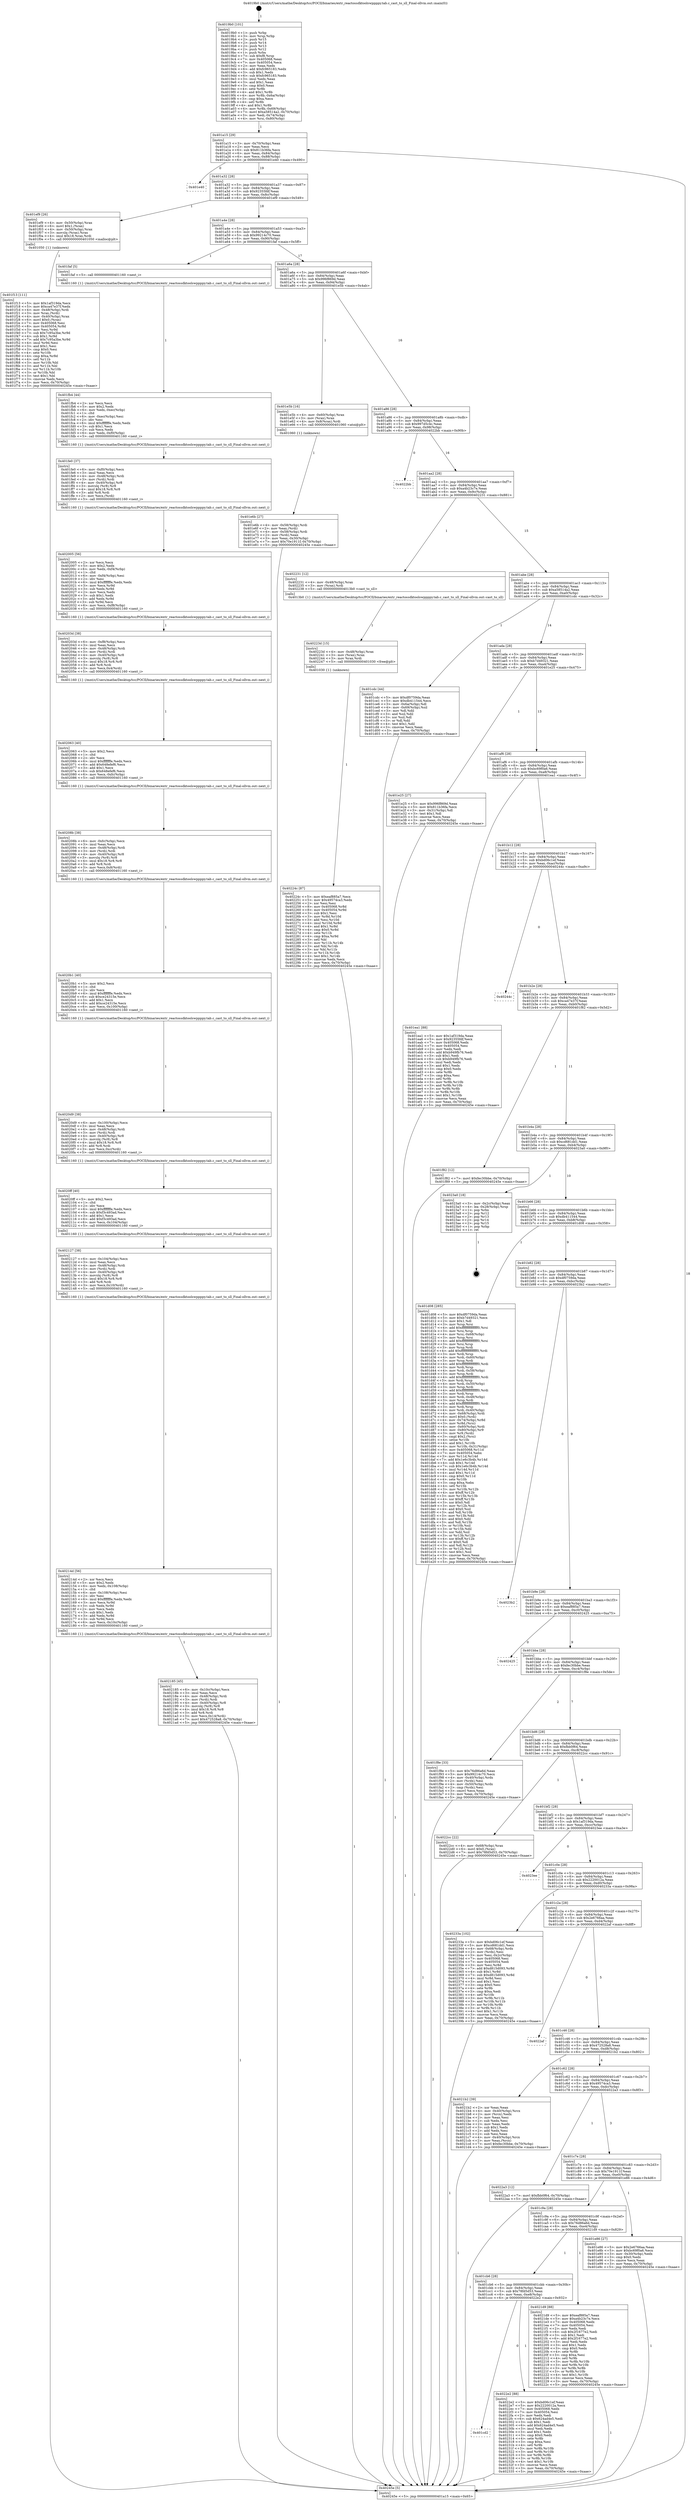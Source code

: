 digraph "0x4019b0" {
  label = "0x4019b0 (/mnt/c/Users/mathe/Desktop/tcc/POCII/binaries/extr_reactossdktoolswppppy.tab.c_cast_to_sll_Final-ollvm.out::main(0))"
  labelloc = "t"
  node[shape=record]

  Entry [label="",width=0.3,height=0.3,shape=circle,fillcolor=black,style=filled]
  "0x401a15" [label="{
     0x401a15 [29]\l
     | [instrs]\l
     &nbsp;&nbsp;0x401a15 \<+3\>: mov -0x70(%rbp),%eax\l
     &nbsp;&nbsp;0x401a18 \<+2\>: mov %eax,%ecx\l
     &nbsp;&nbsp;0x401a1a \<+6\>: sub $0x811b36fa,%ecx\l
     &nbsp;&nbsp;0x401a20 \<+6\>: mov %eax,-0x84(%rbp)\l
     &nbsp;&nbsp;0x401a26 \<+6\>: mov %ecx,-0x88(%rbp)\l
     &nbsp;&nbsp;0x401a2c \<+6\>: je 0000000000401e40 \<main+0x490\>\l
  }"]
  "0x401e40" [label="{
     0x401e40\l
  }", style=dashed]
  "0x401a32" [label="{
     0x401a32 [28]\l
     | [instrs]\l
     &nbsp;&nbsp;0x401a32 \<+5\>: jmp 0000000000401a37 \<main+0x87\>\l
     &nbsp;&nbsp;0x401a37 \<+6\>: mov -0x84(%rbp),%eax\l
     &nbsp;&nbsp;0x401a3d \<+5\>: sub $0x92355fdf,%eax\l
     &nbsp;&nbsp;0x401a42 \<+6\>: mov %eax,-0x8c(%rbp)\l
     &nbsp;&nbsp;0x401a48 \<+6\>: je 0000000000401ef9 \<main+0x549\>\l
  }"]
  Exit [label="",width=0.3,height=0.3,shape=circle,fillcolor=black,style=filled,peripheries=2]
  "0x401ef9" [label="{
     0x401ef9 [26]\l
     | [instrs]\l
     &nbsp;&nbsp;0x401ef9 \<+4\>: mov -0x50(%rbp),%rax\l
     &nbsp;&nbsp;0x401efd \<+6\>: movl $0x1,(%rax)\l
     &nbsp;&nbsp;0x401f03 \<+4\>: mov -0x50(%rbp),%rax\l
     &nbsp;&nbsp;0x401f07 \<+3\>: movslq (%rax),%rax\l
     &nbsp;&nbsp;0x401f0a \<+4\>: imul $0x18,%rax,%rdi\l
     &nbsp;&nbsp;0x401f0e \<+5\>: call 0000000000401050 \<malloc@plt\>\l
     | [calls]\l
     &nbsp;&nbsp;0x401050 \{1\} (unknown)\l
  }"]
  "0x401a4e" [label="{
     0x401a4e [28]\l
     | [instrs]\l
     &nbsp;&nbsp;0x401a4e \<+5\>: jmp 0000000000401a53 \<main+0xa3\>\l
     &nbsp;&nbsp;0x401a53 \<+6\>: mov -0x84(%rbp),%eax\l
     &nbsp;&nbsp;0x401a59 \<+5\>: sub $0x99214c70,%eax\l
     &nbsp;&nbsp;0x401a5e \<+6\>: mov %eax,-0x90(%rbp)\l
     &nbsp;&nbsp;0x401a64 \<+6\>: je 0000000000401faf \<main+0x5ff\>\l
  }"]
  "0x401cd2" [label="{
     0x401cd2\l
  }", style=dashed]
  "0x401faf" [label="{
     0x401faf [5]\l
     | [instrs]\l
     &nbsp;&nbsp;0x401faf \<+5\>: call 0000000000401160 \<next_i\>\l
     | [calls]\l
     &nbsp;&nbsp;0x401160 \{1\} (/mnt/c/Users/mathe/Desktop/tcc/POCII/binaries/extr_reactossdktoolswppppy.tab.c_cast_to_sll_Final-ollvm.out::next_i)\l
  }"]
  "0x401a6a" [label="{
     0x401a6a [28]\l
     | [instrs]\l
     &nbsp;&nbsp;0x401a6a \<+5\>: jmp 0000000000401a6f \<main+0xbf\>\l
     &nbsp;&nbsp;0x401a6f \<+6\>: mov -0x84(%rbp),%eax\l
     &nbsp;&nbsp;0x401a75 \<+5\>: sub $0x996f869d,%eax\l
     &nbsp;&nbsp;0x401a7a \<+6\>: mov %eax,-0x94(%rbp)\l
     &nbsp;&nbsp;0x401a80 \<+6\>: je 0000000000401e5b \<main+0x4ab\>\l
  }"]
  "0x4022e2" [label="{
     0x4022e2 [88]\l
     | [instrs]\l
     &nbsp;&nbsp;0x4022e2 \<+5\>: mov $0xbd06c1ef,%eax\l
     &nbsp;&nbsp;0x4022e7 \<+5\>: mov $0x2220012a,%ecx\l
     &nbsp;&nbsp;0x4022ec \<+7\>: mov 0x405068,%edx\l
     &nbsp;&nbsp;0x4022f3 \<+7\>: mov 0x405054,%esi\l
     &nbsp;&nbsp;0x4022fa \<+2\>: mov %edx,%edi\l
     &nbsp;&nbsp;0x4022fc \<+6\>: sub $0x624ad4e5,%edi\l
     &nbsp;&nbsp;0x402302 \<+3\>: sub $0x1,%edi\l
     &nbsp;&nbsp;0x402305 \<+6\>: add $0x624ad4e5,%edi\l
     &nbsp;&nbsp;0x40230b \<+3\>: imul %edi,%edx\l
     &nbsp;&nbsp;0x40230e \<+3\>: and $0x1,%edx\l
     &nbsp;&nbsp;0x402311 \<+3\>: cmp $0x0,%edx\l
     &nbsp;&nbsp;0x402314 \<+4\>: sete %r8b\l
     &nbsp;&nbsp;0x402318 \<+3\>: cmp $0xa,%esi\l
     &nbsp;&nbsp;0x40231b \<+4\>: setl %r9b\l
     &nbsp;&nbsp;0x40231f \<+3\>: mov %r8b,%r10b\l
     &nbsp;&nbsp;0x402322 \<+3\>: and %r9b,%r10b\l
     &nbsp;&nbsp;0x402325 \<+3\>: xor %r9b,%r8b\l
     &nbsp;&nbsp;0x402328 \<+3\>: or %r8b,%r10b\l
     &nbsp;&nbsp;0x40232b \<+4\>: test $0x1,%r10b\l
     &nbsp;&nbsp;0x40232f \<+3\>: cmovne %ecx,%eax\l
     &nbsp;&nbsp;0x402332 \<+3\>: mov %eax,-0x70(%rbp)\l
     &nbsp;&nbsp;0x402335 \<+5\>: jmp 000000000040245e \<main+0xaae\>\l
  }"]
  "0x401e5b" [label="{
     0x401e5b [16]\l
     | [instrs]\l
     &nbsp;&nbsp;0x401e5b \<+4\>: mov -0x60(%rbp),%rax\l
     &nbsp;&nbsp;0x401e5f \<+3\>: mov (%rax),%rax\l
     &nbsp;&nbsp;0x401e62 \<+4\>: mov 0x8(%rax),%rdi\l
     &nbsp;&nbsp;0x401e66 \<+5\>: call 0000000000401060 \<atoi@plt\>\l
     | [calls]\l
     &nbsp;&nbsp;0x401060 \{1\} (unknown)\l
  }"]
  "0x401a86" [label="{
     0x401a86 [28]\l
     | [instrs]\l
     &nbsp;&nbsp;0x401a86 \<+5\>: jmp 0000000000401a8b \<main+0xdb\>\l
     &nbsp;&nbsp;0x401a8b \<+6\>: mov -0x84(%rbp),%eax\l
     &nbsp;&nbsp;0x401a91 \<+5\>: sub $0x997d5c4c,%eax\l
     &nbsp;&nbsp;0x401a96 \<+6\>: mov %eax,-0x98(%rbp)\l
     &nbsp;&nbsp;0x401a9c \<+6\>: je 00000000004022bb \<main+0x90b\>\l
  }"]
  "0x40224c" [label="{
     0x40224c [87]\l
     | [instrs]\l
     &nbsp;&nbsp;0x40224c \<+5\>: mov $0xeaf885a7,%ecx\l
     &nbsp;&nbsp;0x402251 \<+5\>: mov $0x49574ca3,%edx\l
     &nbsp;&nbsp;0x402256 \<+2\>: xor %esi,%esi\l
     &nbsp;&nbsp;0x402258 \<+8\>: mov 0x405068,%r8d\l
     &nbsp;&nbsp;0x402260 \<+8\>: mov 0x405054,%r9d\l
     &nbsp;&nbsp;0x402268 \<+3\>: sub $0x1,%esi\l
     &nbsp;&nbsp;0x40226b \<+3\>: mov %r8d,%r10d\l
     &nbsp;&nbsp;0x40226e \<+3\>: add %esi,%r10d\l
     &nbsp;&nbsp;0x402271 \<+4\>: imul %r10d,%r8d\l
     &nbsp;&nbsp;0x402275 \<+4\>: and $0x1,%r8d\l
     &nbsp;&nbsp;0x402279 \<+4\>: cmp $0x0,%r8d\l
     &nbsp;&nbsp;0x40227d \<+4\>: sete %r11b\l
     &nbsp;&nbsp;0x402281 \<+4\>: cmp $0xa,%r9d\l
     &nbsp;&nbsp;0x402285 \<+3\>: setl %bl\l
     &nbsp;&nbsp;0x402288 \<+3\>: mov %r11b,%r14b\l
     &nbsp;&nbsp;0x40228b \<+3\>: and %bl,%r14b\l
     &nbsp;&nbsp;0x40228e \<+3\>: xor %bl,%r11b\l
     &nbsp;&nbsp;0x402291 \<+3\>: or %r11b,%r14b\l
     &nbsp;&nbsp;0x402294 \<+4\>: test $0x1,%r14b\l
     &nbsp;&nbsp;0x402298 \<+3\>: cmovne %edx,%ecx\l
     &nbsp;&nbsp;0x40229b \<+3\>: mov %ecx,-0x70(%rbp)\l
     &nbsp;&nbsp;0x40229e \<+5\>: jmp 000000000040245e \<main+0xaae\>\l
  }"]
  "0x4022bb" [label="{
     0x4022bb\l
  }", style=dashed]
  "0x401aa2" [label="{
     0x401aa2 [28]\l
     | [instrs]\l
     &nbsp;&nbsp;0x401aa2 \<+5\>: jmp 0000000000401aa7 \<main+0xf7\>\l
     &nbsp;&nbsp;0x401aa7 \<+6\>: mov -0x84(%rbp),%eax\l
     &nbsp;&nbsp;0x401aad \<+5\>: sub $0xa4b23c7e,%eax\l
     &nbsp;&nbsp;0x401ab2 \<+6\>: mov %eax,-0x9c(%rbp)\l
     &nbsp;&nbsp;0x401ab8 \<+6\>: je 0000000000402231 \<main+0x881\>\l
  }"]
  "0x40223d" [label="{
     0x40223d [15]\l
     | [instrs]\l
     &nbsp;&nbsp;0x40223d \<+4\>: mov -0x48(%rbp),%rax\l
     &nbsp;&nbsp;0x402241 \<+3\>: mov (%rax),%rax\l
     &nbsp;&nbsp;0x402244 \<+3\>: mov %rax,%rdi\l
     &nbsp;&nbsp;0x402247 \<+5\>: call 0000000000401030 \<free@plt\>\l
     | [calls]\l
     &nbsp;&nbsp;0x401030 \{1\} (unknown)\l
  }"]
  "0x402231" [label="{
     0x402231 [12]\l
     | [instrs]\l
     &nbsp;&nbsp;0x402231 \<+4\>: mov -0x48(%rbp),%rax\l
     &nbsp;&nbsp;0x402235 \<+3\>: mov (%rax),%rdi\l
     &nbsp;&nbsp;0x402238 \<+5\>: call 00000000004013b0 \<cast_to_sll\>\l
     | [calls]\l
     &nbsp;&nbsp;0x4013b0 \{1\} (/mnt/c/Users/mathe/Desktop/tcc/POCII/binaries/extr_reactossdktoolswppppy.tab.c_cast_to_sll_Final-ollvm.out::cast_to_sll)\l
  }"]
  "0x401abe" [label="{
     0x401abe [28]\l
     | [instrs]\l
     &nbsp;&nbsp;0x401abe \<+5\>: jmp 0000000000401ac3 \<main+0x113\>\l
     &nbsp;&nbsp;0x401ac3 \<+6\>: mov -0x84(%rbp),%eax\l
     &nbsp;&nbsp;0x401ac9 \<+5\>: sub $0xa58514a2,%eax\l
     &nbsp;&nbsp;0x401ace \<+6\>: mov %eax,-0xa0(%rbp)\l
     &nbsp;&nbsp;0x401ad4 \<+6\>: je 0000000000401cdc \<main+0x32c\>\l
  }"]
  "0x401cb6" [label="{
     0x401cb6 [28]\l
     | [instrs]\l
     &nbsp;&nbsp;0x401cb6 \<+5\>: jmp 0000000000401cbb \<main+0x30b\>\l
     &nbsp;&nbsp;0x401cbb \<+6\>: mov -0x84(%rbp),%eax\l
     &nbsp;&nbsp;0x401cc1 \<+5\>: sub $0x78fd5d53,%eax\l
     &nbsp;&nbsp;0x401cc6 \<+6\>: mov %eax,-0xe8(%rbp)\l
     &nbsp;&nbsp;0x401ccc \<+6\>: je 00000000004022e2 \<main+0x932\>\l
  }"]
  "0x401cdc" [label="{
     0x401cdc [44]\l
     | [instrs]\l
     &nbsp;&nbsp;0x401cdc \<+5\>: mov $0xdf0759da,%eax\l
     &nbsp;&nbsp;0x401ce1 \<+5\>: mov $0xdb411544,%ecx\l
     &nbsp;&nbsp;0x401ce6 \<+3\>: mov -0x6a(%rbp),%dl\l
     &nbsp;&nbsp;0x401ce9 \<+4\>: mov -0x69(%rbp),%sil\l
     &nbsp;&nbsp;0x401ced \<+3\>: mov %dl,%dil\l
     &nbsp;&nbsp;0x401cf0 \<+3\>: and %sil,%dil\l
     &nbsp;&nbsp;0x401cf3 \<+3\>: xor %sil,%dl\l
     &nbsp;&nbsp;0x401cf6 \<+3\>: or %dl,%dil\l
     &nbsp;&nbsp;0x401cf9 \<+4\>: test $0x1,%dil\l
     &nbsp;&nbsp;0x401cfd \<+3\>: cmovne %ecx,%eax\l
     &nbsp;&nbsp;0x401d00 \<+3\>: mov %eax,-0x70(%rbp)\l
     &nbsp;&nbsp;0x401d03 \<+5\>: jmp 000000000040245e \<main+0xaae\>\l
  }"]
  "0x401ada" [label="{
     0x401ada [28]\l
     | [instrs]\l
     &nbsp;&nbsp;0x401ada \<+5\>: jmp 0000000000401adf \<main+0x12f\>\l
     &nbsp;&nbsp;0x401adf \<+6\>: mov -0x84(%rbp),%eax\l
     &nbsp;&nbsp;0x401ae5 \<+5\>: sub $0xb7d49321,%eax\l
     &nbsp;&nbsp;0x401aea \<+6\>: mov %eax,-0xa4(%rbp)\l
     &nbsp;&nbsp;0x401af0 \<+6\>: je 0000000000401e25 \<main+0x475\>\l
  }"]
  "0x40245e" [label="{
     0x40245e [5]\l
     | [instrs]\l
     &nbsp;&nbsp;0x40245e \<+5\>: jmp 0000000000401a15 \<main+0x65\>\l
  }"]
  "0x4019b0" [label="{
     0x4019b0 [101]\l
     | [instrs]\l
     &nbsp;&nbsp;0x4019b0 \<+1\>: push %rbp\l
     &nbsp;&nbsp;0x4019b1 \<+3\>: mov %rsp,%rbp\l
     &nbsp;&nbsp;0x4019b4 \<+2\>: push %r15\l
     &nbsp;&nbsp;0x4019b6 \<+2\>: push %r14\l
     &nbsp;&nbsp;0x4019b8 \<+2\>: push %r13\l
     &nbsp;&nbsp;0x4019ba \<+2\>: push %r12\l
     &nbsp;&nbsp;0x4019bc \<+1\>: push %rbx\l
     &nbsp;&nbsp;0x4019bd \<+7\>: sub $0xf8,%rsp\l
     &nbsp;&nbsp;0x4019c4 \<+7\>: mov 0x405068,%eax\l
     &nbsp;&nbsp;0x4019cb \<+7\>: mov 0x405054,%ecx\l
     &nbsp;&nbsp;0x4019d2 \<+2\>: mov %eax,%edx\l
     &nbsp;&nbsp;0x4019d4 \<+6\>: add $0xfc965183,%edx\l
     &nbsp;&nbsp;0x4019da \<+3\>: sub $0x1,%edx\l
     &nbsp;&nbsp;0x4019dd \<+6\>: sub $0xfc965183,%edx\l
     &nbsp;&nbsp;0x4019e3 \<+3\>: imul %edx,%eax\l
     &nbsp;&nbsp;0x4019e6 \<+3\>: and $0x1,%eax\l
     &nbsp;&nbsp;0x4019e9 \<+3\>: cmp $0x0,%eax\l
     &nbsp;&nbsp;0x4019ec \<+4\>: sete %r8b\l
     &nbsp;&nbsp;0x4019f0 \<+4\>: and $0x1,%r8b\l
     &nbsp;&nbsp;0x4019f4 \<+4\>: mov %r8b,-0x6a(%rbp)\l
     &nbsp;&nbsp;0x4019f8 \<+3\>: cmp $0xa,%ecx\l
     &nbsp;&nbsp;0x4019fb \<+4\>: setl %r8b\l
     &nbsp;&nbsp;0x4019ff \<+4\>: and $0x1,%r8b\l
     &nbsp;&nbsp;0x401a03 \<+4\>: mov %r8b,-0x69(%rbp)\l
     &nbsp;&nbsp;0x401a07 \<+7\>: movl $0xa58514a2,-0x70(%rbp)\l
     &nbsp;&nbsp;0x401a0e \<+3\>: mov %edi,-0x74(%rbp)\l
     &nbsp;&nbsp;0x401a11 \<+4\>: mov %rsi,-0x80(%rbp)\l
  }"]
  "0x4021d9" [label="{
     0x4021d9 [88]\l
     | [instrs]\l
     &nbsp;&nbsp;0x4021d9 \<+5\>: mov $0xeaf885a7,%eax\l
     &nbsp;&nbsp;0x4021de \<+5\>: mov $0xa4b23c7e,%ecx\l
     &nbsp;&nbsp;0x4021e3 \<+7\>: mov 0x405068,%edx\l
     &nbsp;&nbsp;0x4021ea \<+7\>: mov 0x405054,%esi\l
     &nbsp;&nbsp;0x4021f1 \<+2\>: mov %edx,%edi\l
     &nbsp;&nbsp;0x4021f3 \<+6\>: sub $0x2f1677e2,%edi\l
     &nbsp;&nbsp;0x4021f9 \<+3\>: sub $0x1,%edi\l
     &nbsp;&nbsp;0x4021fc \<+6\>: add $0x2f1677e2,%edi\l
     &nbsp;&nbsp;0x402202 \<+3\>: imul %edi,%edx\l
     &nbsp;&nbsp;0x402205 \<+3\>: and $0x1,%edx\l
     &nbsp;&nbsp;0x402208 \<+3\>: cmp $0x0,%edx\l
     &nbsp;&nbsp;0x40220b \<+4\>: sete %r8b\l
     &nbsp;&nbsp;0x40220f \<+3\>: cmp $0xa,%esi\l
     &nbsp;&nbsp;0x402212 \<+4\>: setl %r9b\l
     &nbsp;&nbsp;0x402216 \<+3\>: mov %r8b,%r10b\l
     &nbsp;&nbsp;0x402219 \<+3\>: and %r9b,%r10b\l
     &nbsp;&nbsp;0x40221c \<+3\>: xor %r9b,%r8b\l
     &nbsp;&nbsp;0x40221f \<+3\>: or %r8b,%r10b\l
     &nbsp;&nbsp;0x402222 \<+4\>: test $0x1,%r10b\l
     &nbsp;&nbsp;0x402226 \<+3\>: cmovne %ecx,%eax\l
     &nbsp;&nbsp;0x402229 \<+3\>: mov %eax,-0x70(%rbp)\l
     &nbsp;&nbsp;0x40222c \<+5\>: jmp 000000000040245e \<main+0xaae\>\l
  }"]
  "0x401e25" [label="{
     0x401e25 [27]\l
     | [instrs]\l
     &nbsp;&nbsp;0x401e25 \<+5\>: mov $0x996f869d,%eax\l
     &nbsp;&nbsp;0x401e2a \<+5\>: mov $0x811b36fa,%ecx\l
     &nbsp;&nbsp;0x401e2f \<+3\>: mov -0x31(%rbp),%dl\l
     &nbsp;&nbsp;0x401e32 \<+3\>: test $0x1,%dl\l
     &nbsp;&nbsp;0x401e35 \<+3\>: cmovne %ecx,%eax\l
     &nbsp;&nbsp;0x401e38 \<+3\>: mov %eax,-0x70(%rbp)\l
     &nbsp;&nbsp;0x401e3b \<+5\>: jmp 000000000040245e \<main+0xaae\>\l
  }"]
  "0x401af6" [label="{
     0x401af6 [28]\l
     | [instrs]\l
     &nbsp;&nbsp;0x401af6 \<+5\>: jmp 0000000000401afb \<main+0x14b\>\l
     &nbsp;&nbsp;0x401afb \<+6\>: mov -0x84(%rbp),%eax\l
     &nbsp;&nbsp;0x401b01 \<+5\>: sub $0xbc69f0a6,%eax\l
     &nbsp;&nbsp;0x401b06 \<+6\>: mov %eax,-0xa8(%rbp)\l
     &nbsp;&nbsp;0x401b0c \<+6\>: je 0000000000401ea1 \<main+0x4f1\>\l
  }"]
  "0x402185" [label="{
     0x402185 [45]\l
     | [instrs]\l
     &nbsp;&nbsp;0x402185 \<+6\>: mov -0x10c(%rbp),%ecx\l
     &nbsp;&nbsp;0x40218b \<+3\>: imul %eax,%ecx\l
     &nbsp;&nbsp;0x40218e \<+4\>: mov -0x48(%rbp),%rdi\l
     &nbsp;&nbsp;0x402192 \<+3\>: mov (%rdi),%rdi\l
     &nbsp;&nbsp;0x402195 \<+4\>: mov -0x40(%rbp),%r8\l
     &nbsp;&nbsp;0x402199 \<+3\>: movslq (%r8),%r8\l
     &nbsp;&nbsp;0x40219c \<+4\>: imul $0x18,%r8,%r8\l
     &nbsp;&nbsp;0x4021a0 \<+3\>: add %r8,%rdi\l
     &nbsp;&nbsp;0x4021a3 \<+3\>: mov %ecx,0x14(%rdi)\l
     &nbsp;&nbsp;0x4021a6 \<+7\>: movl $0x472528a8,-0x70(%rbp)\l
     &nbsp;&nbsp;0x4021ad \<+5\>: jmp 000000000040245e \<main+0xaae\>\l
  }"]
  "0x401ea1" [label="{
     0x401ea1 [88]\l
     | [instrs]\l
     &nbsp;&nbsp;0x401ea1 \<+5\>: mov $0x1af319da,%eax\l
     &nbsp;&nbsp;0x401ea6 \<+5\>: mov $0x92355fdf,%ecx\l
     &nbsp;&nbsp;0x401eab \<+7\>: mov 0x405068,%edx\l
     &nbsp;&nbsp;0x401eb2 \<+7\>: mov 0x405054,%esi\l
     &nbsp;&nbsp;0x401eb9 \<+2\>: mov %edx,%edi\l
     &nbsp;&nbsp;0x401ebb \<+6\>: add $0xb949fb76,%edi\l
     &nbsp;&nbsp;0x401ec1 \<+3\>: sub $0x1,%edi\l
     &nbsp;&nbsp;0x401ec4 \<+6\>: sub $0xb949fb76,%edi\l
     &nbsp;&nbsp;0x401eca \<+3\>: imul %edi,%edx\l
     &nbsp;&nbsp;0x401ecd \<+3\>: and $0x1,%edx\l
     &nbsp;&nbsp;0x401ed0 \<+3\>: cmp $0x0,%edx\l
     &nbsp;&nbsp;0x401ed3 \<+4\>: sete %r8b\l
     &nbsp;&nbsp;0x401ed7 \<+3\>: cmp $0xa,%esi\l
     &nbsp;&nbsp;0x401eda \<+4\>: setl %r9b\l
     &nbsp;&nbsp;0x401ede \<+3\>: mov %r8b,%r10b\l
     &nbsp;&nbsp;0x401ee1 \<+3\>: and %r9b,%r10b\l
     &nbsp;&nbsp;0x401ee4 \<+3\>: xor %r9b,%r8b\l
     &nbsp;&nbsp;0x401ee7 \<+3\>: or %r8b,%r10b\l
     &nbsp;&nbsp;0x401eea \<+4\>: test $0x1,%r10b\l
     &nbsp;&nbsp;0x401eee \<+3\>: cmovne %ecx,%eax\l
     &nbsp;&nbsp;0x401ef1 \<+3\>: mov %eax,-0x70(%rbp)\l
     &nbsp;&nbsp;0x401ef4 \<+5\>: jmp 000000000040245e \<main+0xaae\>\l
  }"]
  "0x401b12" [label="{
     0x401b12 [28]\l
     | [instrs]\l
     &nbsp;&nbsp;0x401b12 \<+5\>: jmp 0000000000401b17 \<main+0x167\>\l
     &nbsp;&nbsp;0x401b17 \<+6\>: mov -0x84(%rbp),%eax\l
     &nbsp;&nbsp;0x401b1d \<+5\>: sub $0xbd06c1ef,%eax\l
     &nbsp;&nbsp;0x401b22 \<+6\>: mov %eax,-0xac(%rbp)\l
     &nbsp;&nbsp;0x401b28 \<+6\>: je 000000000040244c \<main+0xa9c\>\l
  }"]
  "0x40214d" [label="{
     0x40214d [56]\l
     | [instrs]\l
     &nbsp;&nbsp;0x40214d \<+2\>: xor %ecx,%ecx\l
     &nbsp;&nbsp;0x40214f \<+5\>: mov $0x2,%edx\l
     &nbsp;&nbsp;0x402154 \<+6\>: mov %edx,-0x108(%rbp)\l
     &nbsp;&nbsp;0x40215a \<+1\>: cltd\l
     &nbsp;&nbsp;0x40215b \<+6\>: mov -0x108(%rbp),%esi\l
     &nbsp;&nbsp;0x402161 \<+2\>: idiv %esi\l
     &nbsp;&nbsp;0x402163 \<+6\>: imul $0xfffffffe,%edx,%edx\l
     &nbsp;&nbsp;0x402169 \<+3\>: mov %ecx,%r9d\l
     &nbsp;&nbsp;0x40216c \<+3\>: sub %edx,%r9d\l
     &nbsp;&nbsp;0x40216f \<+2\>: mov %ecx,%edx\l
     &nbsp;&nbsp;0x402171 \<+3\>: sub $0x1,%edx\l
     &nbsp;&nbsp;0x402174 \<+3\>: add %edx,%r9d\l
     &nbsp;&nbsp;0x402177 \<+3\>: sub %r9d,%ecx\l
     &nbsp;&nbsp;0x40217a \<+6\>: mov %ecx,-0x10c(%rbp)\l
     &nbsp;&nbsp;0x402180 \<+5\>: call 0000000000401160 \<next_i\>\l
     | [calls]\l
     &nbsp;&nbsp;0x401160 \{1\} (/mnt/c/Users/mathe/Desktop/tcc/POCII/binaries/extr_reactossdktoolswppppy.tab.c_cast_to_sll_Final-ollvm.out::next_i)\l
  }"]
  "0x40244c" [label="{
     0x40244c\l
  }", style=dashed]
  "0x401b2e" [label="{
     0x401b2e [28]\l
     | [instrs]\l
     &nbsp;&nbsp;0x401b2e \<+5\>: jmp 0000000000401b33 \<main+0x183\>\l
     &nbsp;&nbsp;0x401b33 \<+6\>: mov -0x84(%rbp),%eax\l
     &nbsp;&nbsp;0x401b39 \<+5\>: sub $0xca47e37f,%eax\l
     &nbsp;&nbsp;0x401b3e \<+6\>: mov %eax,-0xb0(%rbp)\l
     &nbsp;&nbsp;0x401b44 \<+6\>: je 0000000000401f82 \<main+0x5d2\>\l
  }"]
  "0x402127" [label="{
     0x402127 [38]\l
     | [instrs]\l
     &nbsp;&nbsp;0x402127 \<+6\>: mov -0x104(%rbp),%ecx\l
     &nbsp;&nbsp;0x40212d \<+3\>: imul %eax,%ecx\l
     &nbsp;&nbsp;0x402130 \<+4\>: mov -0x48(%rbp),%rdi\l
     &nbsp;&nbsp;0x402134 \<+3\>: mov (%rdi),%rdi\l
     &nbsp;&nbsp;0x402137 \<+4\>: mov -0x40(%rbp),%r8\l
     &nbsp;&nbsp;0x40213b \<+3\>: movslq (%r8),%r8\l
     &nbsp;&nbsp;0x40213e \<+4\>: imul $0x18,%r8,%r8\l
     &nbsp;&nbsp;0x402142 \<+3\>: add %r8,%rdi\l
     &nbsp;&nbsp;0x402145 \<+3\>: mov %ecx,0x10(%rdi)\l
     &nbsp;&nbsp;0x402148 \<+5\>: call 0000000000401160 \<next_i\>\l
     | [calls]\l
     &nbsp;&nbsp;0x401160 \{1\} (/mnt/c/Users/mathe/Desktop/tcc/POCII/binaries/extr_reactossdktoolswppppy.tab.c_cast_to_sll_Final-ollvm.out::next_i)\l
  }"]
  "0x401f82" [label="{
     0x401f82 [12]\l
     | [instrs]\l
     &nbsp;&nbsp;0x401f82 \<+7\>: movl $0xfec30bbe,-0x70(%rbp)\l
     &nbsp;&nbsp;0x401f89 \<+5\>: jmp 000000000040245e \<main+0xaae\>\l
  }"]
  "0x401b4a" [label="{
     0x401b4a [28]\l
     | [instrs]\l
     &nbsp;&nbsp;0x401b4a \<+5\>: jmp 0000000000401b4f \<main+0x19f\>\l
     &nbsp;&nbsp;0x401b4f \<+6\>: mov -0x84(%rbp),%eax\l
     &nbsp;&nbsp;0x401b55 \<+5\>: sub $0xcd681dd1,%eax\l
     &nbsp;&nbsp;0x401b5a \<+6\>: mov %eax,-0xb4(%rbp)\l
     &nbsp;&nbsp;0x401b60 \<+6\>: je 00000000004023a0 \<main+0x9f0\>\l
  }"]
  "0x4020ff" [label="{
     0x4020ff [40]\l
     | [instrs]\l
     &nbsp;&nbsp;0x4020ff \<+5\>: mov $0x2,%ecx\l
     &nbsp;&nbsp;0x402104 \<+1\>: cltd\l
     &nbsp;&nbsp;0x402105 \<+2\>: idiv %ecx\l
     &nbsp;&nbsp;0x402107 \<+6\>: imul $0xfffffffe,%edx,%ecx\l
     &nbsp;&nbsp;0x40210d \<+6\>: sub $0xf3c493ad,%ecx\l
     &nbsp;&nbsp;0x402113 \<+3\>: add $0x1,%ecx\l
     &nbsp;&nbsp;0x402116 \<+6\>: add $0xf3c493ad,%ecx\l
     &nbsp;&nbsp;0x40211c \<+6\>: mov %ecx,-0x104(%rbp)\l
     &nbsp;&nbsp;0x402122 \<+5\>: call 0000000000401160 \<next_i\>\l
     | [calls]\l
     &nbsp;&nbsp;0x401160 \{1\} (/mnt/c/Users/mathe/Desktop/tcc/POCII/binaries/extr_reactossdktoolswppppy.tab.c_cast_to_sll_Final-ollvm.out::next_i)\l
  }"]
  "0x4023a0" [label="{
     0x4023a0 [18]\l
     | [instrs]\l
     &nbsp;&nbsp;0x4023a0 \<+3\>: mov -0x2c(%rbp),%eax\l
     &nbsp;&nbsp;0x4023a3 \<+4\>: lea -0x28(%rbp),%rsp\l
     &nbsp;&nbsp;0x4023a7 \<+1\>: pop %rbx\l
     &nbsp;&nbsp;0x4023a8 \<+2\>: pop %r12\l
     &nbsp;&nbsp;0x4023aa \<+2\>: pop %r13\l
     &nbsp;&nbsp;0x4023ac \<+2\>: pop %r14\l
     &nbsp;&nbsp;0x4023ae \<+2\>: pop %r15\l
     &nbsp;&nbsp;0x4023b0 \<+1\>: pop %rbp\l
     &nbsp;&nbsp;0x4023b1 \<+1\>: ret\l
  }"]
  "0x401b66" [label="{
     0x401b66 [28]\l
     | [instrs]\l
     &nbsp;&nbsp;0x401b66 \<+5\>: jmp 0000000000401b6b \<main+0x1bb\>\l
     &nbsp;&nbsp;0x401b6b \<+6\>: mov -0x84(%rbp),%eax\l
     &nbsp;&nbsp;0x401b71 \<+5\>: sub $0xdb411544,%eax\l
     &nbsp;&nbsp;0x401b76 \<+6\>: mov %eax,-0xb8(%rbp)\l
     &nbsp;&nbsp;0x401b7c \<+6\>: je 0000000000401d08 \<main+0x358\>\l
  }"]
  "0x4020d9" [label="{
     0x4020d9 [38]\l
     | [instrs]\l
     &nbsp;&nbsp;0x4020d9 \<+6\>: mov -0x100(%rbp),%ecx\l
     &nbsp;&nbsp;0x4020df \<+3\>: imul %eax,%ecx\l
     &nbsp;&nbsp;0x4020e2 \<+4\>: mov -0x48(%rbp),%rdi\l
     &nbsp;&nbsp;0x4020e6 \<+3\>: mov (%rdi),%rdi\l
     &nbsp;&nbsp;0x4020e9 \<+4\>: mov -0x40(%rbp),%r8\l
     &nbsp;&nbsp;0x4020ed \<+3\>: movslq (%r8),%r8\l
     &nbsp;&nbsp;0x4020f0 \<+4\>: imul $0x18,%r8,%r8\l
     &nbsp;&nbsp;0x4020f4 \<+3\>: add %r8,%rdi\l
     &nbsp;&nbsp;0x4020f7 \<+3\>: mov %ecx,0xc(%rdi)\l
     &nbsp;&nbsp;0x4020fa \<+5\>: call 0000000000401160 \<next_i\>\l
     | [calls]\l
     &nbsp;&nbsp;0x401160 \{1\} (/mnt/c/Users/mathe/Desktop/tcc/POCII/binaries/extr_reactossdktoolswppppy.tab.c_cast_to_sll_Final-ollvm.out::next_i)\l
  }"]
  "0x401d08" [label="{
     0x401d08 [285]\l
     | [instrs]\l
     &nbsp;&nbsp;0x401d08 \<+5\>: mov $0xdf0759da,%eax\l
     &nbsp;&nbsp;0x401d0d \<+5\>: mov $0xb7d49321,%ecx\l
     &nbsp;&nbsp;0x401d12 \<+2\>: mov $0x1,%dl\l
     &nbsp;&nbsp;0x401d14 \<+3\>: mov %rsp,%rsi\l
     &nbsp;&nbsp;0x401d17 \<+4\>: add $0xfffffffffffffff0,%rsi\l
     &nbsp;&nbsp;0x401d1b \<+3\>: mov %rsi,%rsp\l
     &nbsp;&nbsp;0x401d1e \<+4\>: mov %rsi,-0x68(%rbp)\l
     &nbsp;&nbsp;0x401d22 \<+3\>: mov %rsp,%rsi\l
     &nbsp;&nbsp;0x401d25 \<+4\>: add $0xfffffffffffffff0,%rsi\l
     &nbsp;&nbsp;0x401d29 \<+3\>: mov %rsi,%rsp\l
     &nbsp;&nbsp;0x401d2c \<+3\>: mov %rsp,%rdi\l
     &nbsp;&nbsp;0x401d2f \<+4\>: add $0xfffffffffffffff0,%rdi\l
     &nbsp;&nbsp;0x401d33 \<+3\>: mov %rdi,%rsp\l
     &nbsp;&nbsp;0x401d36 \<+4\>: mov %rdi,-0x60(%rbp)\l
     &nbsp;&nbsp;0x401d3a \<+3\>: mov %rsp,%rdi\l
     &nbsp;&nbsp;0x401d3d \<+4\>: add $0xfffffffffffffff0,%rdi\l
     &nbsp;&nbsp;0x401d41 \<+3\>: mov %rdi,%rsp\l
     &nbsp;&nbsp;0x401d44 \<+4\>: mov %rdi,-0x58(%rbp)\l
     &nbsp;&nbsp;0x401d48 \<+3\>: mov %rsp,%rdi\l
     &nbsp;&nbsp;0x401d4b \<+4\>: add $0xfffffffffffffff0,%rdi\l
     &nbsp;&nbsp;0x401d4f \<+3\>: mov %rdi,%rsp\l
     &nbsp;&nbsp;0x401d52 \<+4\>: mov %rdi,-0x50(%rbp)\l
     &nbsp;&nbsp;0x401d56 \<+3\>: mov %rsp,%rdi\l
     &nbsp;&nbsp;0x401d59 \<+4\>: add $0xfffffffffffffff0,%rdi\l
     &nbsp;&nbsp;0x401d5d \<+3\>: mov %rdi,%rsp\l
     &nbsp;&nbsp;0x401d60 \<+4\>: mov %rdi,-0x48(%rbp)\l
     &nbsp;&nbsp;0x401d64 \<+3\>: mov %rsp,%rdi\l
     &nbsp;&nbsp;0x401d67 \<+4\>: add $0xfffffffffffffff0,%rdi\l
     &nbsp;&nbsp;0x401d6b \<+3\>: mov %rdi,%rsp\l
     &nbsp;&nbsp;0x401d6e \<+4\>: mov %rdi,-0x40(%rbp)\l
     &nbsp;&nbsp;0x401d72 \<+4\>: mov -0x68(%rbp),%rdi\l
     &nbsp;&nbsp;0x401d76 \<+6\>: movl $0x0,(%rdi)\l
     &nbsp;&nbsp;0x401d7c \<+4\>: mov -0x74(%rbp),%r8d\l
     &nbsp;&nbsp;0x401d80 \<+3\>: mov %r8d,(%rsi)\l
     &nbsp;&nbsp;0x401d83 \<+4\>: mov -0x60(%rbp),%rdi\l
     &nbsp;&nbsp;0x401d87 \<+4\>: mov -0x80(%rbp),%r9\l
     &nbsp;&nbsp;0x401d8b \<+3\>: mov %r9,(%rdi)\l
     &nbsp;&nbsp;0x401d8e \<+3\>: cmpl $0x2,(%rsi)\l
     &nbsp;&nbsp;0x401d91 \<+4\>: setne %r10b\l
     &nbsp;&nbsp;0x401d95 \<+4\>: and $0x1,%r10b\l
     &nbsp;&nbsp;0x401d99 \<+4\>: mov %r10b,-0x31(%rbp)\l
     &nbsp;&nbsp;0x401d9d \<+8\>: mov 0x405068,%r11d\l
     &nbsp;&nbsp;0x401da5 \<+7\>: mov 0x405054,%ebx\l
     &nbsp;&nbsp;0x401dac \<+3\>: mov %r11d,%r14d\l
     &nbsp;&nbsp;0x401daf \<+7\>: add $0x1e6c3b4b,%r14d\l
     &nbsp;&nbsp;0x401db6 \<+4\>: sub $0x1,%r14d\l
     &nbsp;&nbsp;0x401dba \<+7\>: sub $0x1e6c3b4b,%r14d\l
     &nbsp;&nbsp;0x401dc1 \<+4\>: imul %r14d,%r11d\l
     &nbsp;&nbsp;0x401dc5 \<+4\>: and $0x1,%r11d\l
     &nbsp;&nbsp;0x401dc9 \<+4\>: cmp $0x0,%r11d\l
     &nbsp;&nbsp;0x401dcd \<+4\>: sete %r10b\l
     &nbsp;&nbsp;0x401dd1 \<+3\>: cmp $0xa,%ebx\l
     &nbsp;&nbsp;0x401dd4 \<+4\>: setl %r15b\l
     &nbsp;&nbsp;0x401dd8 \<+3\>: mov %r10b,%r12b\l
     &nbsp;&nbsp;0x401ddb \<+4\>: xor $0xff,%r12b\l
     &nbsp;&nbsp;0x401ddf \<+3\>: mov %r15b,%r13b\l
     &nbsp;&nbsp;0x401de2 \<+4\>: xor $0xff,%r13b\l
     &nbsp;&nbsp;0x401de6 \<+3\>: xor $0x0,%dl\l
     &nbsp;&nbsp;0x401de9 \<+3\>: mov %r12b,%sil\l
     &nbsp;&nbsp;0x401dec \<+4\>: and $0x0,%sil\l
     &nbsp;&nbsp;0x401df0 \<+3\>: and %dl,%r10b\l
     &nbsp;&nbsp;0x401df3 \<+3\>: mov %r13b,%dil\l
     &nbsp;&nbsp;0x401df6 \<+4\>: and $0x0,%dil\l
     &nbsp;&nbsp;0x401dfa \<+3\>: and %dl,%r15b\l
     &nbsp;&nbsp;0x401dfd \<+3\>: or %r10b,%sil\l
     &nbsp;&nbsp;0x401e00 \<+3\>: or %r15b,%dil\l
     &nbsp;&nbsp;0x401e03 \<+3\>: xor %dil,%sil\l
     &nbsp;&nbsp;0x401e06 \<+3\>: or %r13b,%r12b\l
     &nbsp;&nbsp;0x401e09 \<+4\>: xor $0xff,%r12b\l
     &nbsp;&nbsp;0x401e0d \<+3\>: or $0x0,%dl\l
     &nbsp;&nbsp;0x401e10 \<+3\>: and %dl,%r12b\l
     &nbsp;&nbsp;0x401e13 \<+3\>: or %r12b,%sil\l
     &nbsp;&nbsp;0x401e16 \<+4\>: test $0x1,%sil\l
     &nbsp;&nbsp;0x401e1a \<+3\>: cmovne %ecx,%eax\l
     &nbsp;&nbsp;0x401e1d \<+3\>: mov %eax,-0x70(%rbp)\l
     &nbsp;&nbsp;0x401e20 \<+5\>: jmp 000000000040245e \<main+0xaae\>\l
  }"]
  "0x401b82" [label="{
     0x401b82 [28]\l
     | [instrs]\l
     &nbsp;&nbsp;0x401b82 \<+5\>: jmp 0000000000401b87 \<main+0x1d7\>\l
     &nbsp;&nbsp;0x401b87 \<+6\>: mov -0x84(%rbp),%eax\l
     &nbsp;&nbsp;0x401b8d \<+5\>: sub $0xdf0759da,%eax\l
     &nbsp;&nbsp;0x401b92 \<+6\>: mov %eax,-0xbc(%rbp)\l
     &nbsp;&nbsp;0x401b98 \<+6\>: je 00000000004023b2 \<main+0xa02\>\l
  }"]
  "0x4020b1" [label="{
     0x4020b1 [40]\l
     | [instrs]\l
     &nbsp;&nbsp;0x4020b1 \<+5\>: mov $0x2,%ecx\l
     &nbsp;&nbsp;0x4020b6 \<+1\>: cltd\l
     &nbsp;&nbsp;0x4020b7 \<+2\>: idiv %ecx\l
     &nbsp;&nbsp;0x4020b9 \<+6\>: imul $0xfffffffe,%edx,%ecx\l
     &nbsp;&nbsp;0x4020bf \<+6\>: sub $0xce24315e,%ecx\l
     &nbsp;&nbsp;0x4020c5 \<+3\>: add $0x1,%ecx\l
     &nbsp;&nbsp;0x4020c8 \<+6\>: add $0xce24315e,%ecx\l
     &nbsp;&nbsp;0x4020ce \<+6\>: mov %ecx,-0x100(%rbp)\l
     &nbsp;&nbsp;0x4020d4 \<+5\>: call 0000000000401160 \<next_i\>\l
     | [calls]\l
     &nbsp;&nbsp;0x401160 \{1\} (/mnt/c/Users/mathe/Desktop/tcc/POCII/binaries/extr_reactossdktoolswppppy.tab.c_cast_to_sll_Final-ollvm.out::next_i)\l
  }"]
  "0x401e6b" [label="{
     0x401e6b [27]\l
     | [instrs]\l
     &nbsp;&nbsp;0x401e6b \<+4\>: mov -0x58(%rbp),%rdi\l
     &nbsp;&nbsp;0x401e6f \<+2\>: mov %eax,(%rdi)\l
     &nbsp;&nbsp;0x401e71 \<+4\>: mov -0x58(%rbp),%rdi\l
     &nbsp;&nbsp;0x401e75 \<+2\>: mov (%rdi),%eax\l
     &nbsp;&nbsp;0x401e77 \<+3\>: mov %eax,-0x30(%rbp)\l
     &nbsp;&nbsp;0x401e7a \<+7\>: movl $0x70e1911f,-0x70(%rbp)\l
     &nbsp;&nbsp;0x401e81 \<+5\>: jmp 000000000040245e \<main+0xaae\>\l
  }"]
  "0x40208b" [label="{
     0x40208b [38]\l
     | [instrs]\l
     &nbsp;&nbsp;0x40208b \<+6\>: mov -0xfc(%rbp),%ecx\l
     &nbsp;&nbsp;0x402091 \<+3\>: imul %eax,%ecx\l
     &nbsp;&nbsp;0x402094 \<+4\>: mov -0x48(%rbp),%rdi\l
     &nbsp;&nbsp;0x402098 \<+3\>: mov (%rdi),%rdi\l
     &nbsp;&nbsp;0x40209b \<+4\>: mov -0x40(%rbp),%r8\l
     &nbsp;&nbsp;0x40209f \<+3\>: movslq (%r8),%r8\l
     &nbsp;&nbsp;0x4020a2 \<+4\>: imul $0x18,%r8,%r8\l
     &nbsp;&nbsp;0x4020a6 \<+3\>: add %r8,%rdi\l
     &nbsp;&nbsp;0x4020a9 \<+3\>: mov %ecx,0x8(%rdi)\l
     &nbsp;&nbsp;0x4020ac \<+5\>: call 0000000000401160 \<next_i\>\l
     | [calls]\l
     &nbsp;&nbsp;0x401160 \{1\} (/mnt/c/Users/mathe/Desktop/tcc/POCII/binaries/extr_reactossdktoolswppppy.tab.c_cast_to_sll_Final-ollvm.out::next_i)\l
  }"]
  "0x4023b2" [label="{
     0x4023b2\l
  }", style=dashed]
  "0x401b9e" [label="{
     0x401b9e [28]\l
     | [instrs]\l
     &nbsp;&nbsp;0x401b9e \<+5\>: jmp 0000000000401ba3 \<main+0x1f3\>\l
     &nbsp;&nbsp;0x401ba3 \<+6\>: mov -0x84(%rbp),%eax\l
     &nbsp;&nbsp;0x401ba9 \<+5\>: sub $0xeaf885a7,%eax\l
     &nbsp;&nbsp;0x401bae \<+6\>: mov %eax,-0xc0(%rbp)\l
     &nbsp;&nbsp;0x401bb4 \<+6\>: je 0000000000402425 \<main+0xa75\>\l
  }"]
  "0x402063" [label="{
     0x402063 [40]\l
     | [instrs]\l
     &nbsp;&nbsp;0x402063 \<+5\>: mov $0x2,%ecx\l
     &nbsp;&nbsp;0x402068 \<+1\>: cltd\l
     &nbsp;&nbsp;0x402069 \<+2\>: idiv %ecx\l
     &nbsp;&nbsp;0x40206b \<+6\>: imul $0xfffffffe,%edx,%ecx\l
     &nbsp;&nbsp;0x402071 \<+6\>: add $0x648efef6,%ecx\l
     &nbsp;&nbsp;0x402077 \<+3\>: add $0x1,%ecx\l
     &nbsp;&nbsp;0x40207a \<+6\>: sub $0x648efef6,%ecx\l
     &nbsp;&nbsp;0x402080 \<+6\>: mov %ecx,-0xfc(%rbp)\l
     &nbsp;&nbsp;0x402086 \<+5\>: call 0000000000401160 \<next_i\>\l
     | [calls]\l
     &nbsp;&nbsp;0x401160 \{1\} (/mnt/c/Users/mathe/Desktop/tcc/POCII/binaries/extr_reactossdktoolswppppy.tab.c_cast_to_sll_Final-ollvm.out::next_i)\l
  }"]
  "0x402425" [label="{
     0x402425\l
  }", style=dashed]
  "0x401bba" [label="{
     0x401bba [28]\l
     | [instrs]\l
     &nbsp;&nbsp;0x401bba \<+5\>: jmp 0000000000401bbf \<main+0x20f\>\l
     &nbsp;&nbsp;0x401bbf \<+6\>: mov -0x84(%rbp),%eax\l
     &nbsp;&nbsp;0x401bc5 \<+5\>: sub $0xfec30bbe,%eax\l
     &nbsp;&nbsp;0x401bca \<+6\>: mov %eax,-0xc4(%rbp)\l
     &nbsp;&nbsp;0x401bd0 \<+6\>: je 0000000000401f8e \<main+0x5de\>\l
  }"]
  "0x40203d" [label="{
     0x40203d [38]\l
     | [instrs]\l
     &nbsp;&nbsp;0x40203d \<+6\>: mov -0xf8(%rbp),%ecx\l
     &nbsp;&nbsp;0x402043 \<+3\>: imul %eax,%ecx\l
     &nbsp;&nbsp;0x402046 \<+4\>: mov -0x48(%rbp),%rdi\l
     &nbsp;&nbsp;0x40204a \<+3\>: mov (%rdi),%rdi\l
     &nbsp;&nbsp;0x40204d \<+4\>: mov -0x40(%rbp),%r8\l
     &nbsp;&nbsp;0x402051 \<+3\>: movslq (%r8),%r8\l
     &nbsp;&nbsp;0x402054 \<+4\>: imul $0x18,%r8,%r8\l
     &nbsp;&nbsp;0x402058 \<+3\>: add %r8,%rdi\l
     &nbsp;&nbsp;0x40205b \<+3\>: mov %ecx,0x4(%rdi)\l
     &nbsp;&nbsp;0x40205e \<+5\>: call 0000000000401160 \<next_i\>\l
     | [calls]\l
     &nbsp;&nbsp;0x401160 \{1\} (/mnt/c/Users/mathe/Desktop/tcc/POCII/binaries/extr_reactossdktoolswppppy.tab.c_cast_to_sll_Final-ollvm.out::next_i)\l
  }"]
  "0x401f8e" [label="{
     0x401f8e [33]\l
     | [instrs]\l
     &nbsp;&nbsp;0x401f8e \<+5\>: mov $0x76d86a6d,%eax\l
     &nbsp;&nbsp;0x401f93 \<+5\>: mov $0x99214c70,%ecx\l
     &nbsp;&nbsp;0x401f98 \<+4\>: mov -0x40(%rbp),%rdx\l
     &nbsp;&nbsp;0x401f9c \<+2\>: mov (%rdx),%esi\l
     &nbsp;&nbsp;0x401f9e \<+4\>: mov -0x50(%rbp),%rdx\l
     &nbsp;&nbsp;0x401fa2 \<+2\>: cmp (%rdx),%esi\l
     &nbsp;&nbsp;0x401fa4 \<+3\>: cmovl %ecx,%eax\l
     &nbsp;&nbsp;0x401fa7 \<+3\>: mov %eax,-0x70(%rbp)\l
     &nbsp;&nbsp;0x401faa \<+5\>: jmp 000000000040245e \<main+0xaae\>\l
  }"]
  "0x401bd6" [label="{
     0x401bd6 [28]\l
     | [instrs]\l
     &nbsp;&nbsp;0x401bd6 \<+5\>: jmp 0000000000401bdb \<main+0x22b\>\l
     &nbsp;&nbsp;0x401bdb \<+6\>: mov -0x84(%rbp),%eax\l
     &nbsp;&nbsp;0x401be1 \<+5\>: sub $0xfbb0f64,%eax\l
     &nbsp;&nbsp;0x401be6 \<+6\>: mov %eax,-0xc8(%rbp)\l
     &nbsp;&nbsp;0x401bec \<+6\>: je 00000000004022cc \<main+0x91c\>\l
  }"]
  "0x402005" [label="{
     0x402005 [56]\l
     | [instrs]\l
     &nbsp;&nbsp;0x402005 \<+2\>: xor %ecx,%ecx\l
     &nbsp;&nbsp;0x402007 \<+5\>: mov $0x2,%edx\l
     &nbsp;&nbsp;0x40200c \<+6\>: mov %edx,-0xf4(%rbp)\l
     &nbsp;&nbsp;0x402012 \<+1\>: cltd\l
     &nbsp;&nbsp;0x402013 \<+6\>: mov -0xf4(%rbp),%esi\l
     &nbsp;&nbsp;0x402019 \<+2\>: idiv %esi\l
     &nbsp;&nbsp;0x40201b \<+6\>: imul $0xfffffffe,%edx,%edx\l
     &nbsp;&nbsp;0x402021 \<+3\>: mov %ecx,%r9d\l
     &nbsp;&nbsp;0x402024 \<+3\>: sub %edx,%r9d\l
     &nbsp;&nbsp;0x402027 \<+2\>: mov %ecx,%edx\l
     &nbsp;&nbsp;0x402029 \<+3\>: sub $0x1,%edx\l
     &nbsp;&nbsp;0x40202c \<+3\>: add %edx,%r9d\l
     &nbsp;&nbsp;0x40202f \<+3\>: sub %r9d,%ecx\l
     &nbsp;&nbsp;0x402032 \<+6\>: mov %ecx,-0xf8(%rbp)\l
     &nbsp;&nbsp;0x402038 \<+5\>: call 0000000000401160 \<next_i\>\l
     | [calls]\l
     &nbsp;&nbsp;0x401160 \{1\} (/mnt/c/Users/mathe/Desktop/tcc/POCII/binaries/extr_reactossdktoolswppppy.tab.c_cast_to_sll_Final-ollvm.out::next_i)\l
  }"]
  "0x4022cc" [label="{
     0x4022cc [22]\l
     | [instrs]\l
     &nbsp;&nbsp;0x4022cc \<+4\>: mov -0x68(%rbp),%rax\l
     &nbsp;&nbsp;0x4022d0 \<+6\>: movl $0x0,(%rax)\l
     &nbsp;&nbsp;0x4022d6 \<+7\>: movl $0x78fd5d53,-0x70(%rbp)\l
     &nbsp;&nbsp;0x4022dd \<+5\>: jmp 000000000040245e \<main+0xaae\>\l
  }"]
  "0x401bf2" [label="{
     0x401bf2 [28]\l
     | [instrs]\l
     &nbsp;&nbsp;0x401bf2 \<+5\>: jmp 0000000000401bf7 \<main+0x247\>\l
     &nbsp;&nbsp;0x401bf7 \<+6\>: mov -0x84(%rbp),%eax\l
     &nbsp;&nbsp;0x401bfd \<+5\>: sub $0x1af319da,%eax\l
     &nbsp;&nbsp;0x401c02 \<+6\>: mov %eax,-0xcc(%rbp)\l
     &nbsp;&nbsp;0x401c08 \<+6\>: je 00000000004023ee \<main+0xa3e\>\l
  }"]
  "0x401fe0" [label="{
     0x401fe0 [37]\l
     | [instrs]\l
     &nbsp;&nbsp;0x401fe0 \<+6\>: mov -0xf0(%rbp),%ecx\l
     &nbsp;&nbsp;0x401fe6 \<+3\>: imul %eax,%ecx\l
     &nbsp;&nbsp;0x401fe9 \<+4\>: mov -0x48(%rbp),%rdi\l
     &nbsp;&nbsp;0x401fed \<+3\>: mov (%rdi),%rdi\l
     &nbsp;&nbsp;0x401ff0 \<+4\>: mov -0x40(%rbp),%r8\l
     &nbsp;&nbsp;0x401ff4 \<+3\>: movslq (%r8),%r8\l
     &nbsp;&nbsp;0x401ff7 \<+4\>: imul $0x18,%r8,%r8\l
     &nbsp;&nbsp;0x401ffb \<+3\>: add %r8,%rdi\l
     &nbsp;&nbsp;0x401ffe \<+2\>: mov %ecx,(%rdi)\l
     &nbsp;&nbsp;0x402000 \<+5\>: call 0000000000401160 \<next_i\>\l
     | [calls]\l
     &nbsp;&nbsp;0x401160 \{1\} (/mnt/c/Users/mathe/Desktop/tcc/POCII/binaries/extr_reactossdktoolswppppy.tab.c_cast_to_sll_Final-ollvm.out::next_i)\l
  }"]
  "0x4023ee" [label="{
     0x4023ee\l
  }", style=dashed]
  "0x401c0e" [label="{
     0x401c0e [28]\l
     | [instrs]\l
     &nbsp;&nbsp;0x401c0e \<+5\>: jmp 0000000000401c13 \<main+0x263\>\l
     &nbsp;&nbsp;0x401c13 \<+6\>: mov -0x84(%rbp),%eax\l
     &nbsp;&nbsp;0x401c19 \<+5\>: sub $0x2220012a,%eax\l
     &nbsp;&nbsp;0x401c1e \<+6\>: mov %eax,-0xd0(%rbp)\l
     &nbsp;&nbsp;0x401c24 \<+6\>: je 000000000040233a \<main+0x98a\>\l
  }"]
  "0x401fb4" [label="{
     0x401fb4 [44]\l
     | [instrs]\l
     &nbsp;&nbsp;0x401fb4 \<+2\>: xor %ecx,%ecx\l
     &nbsp;&nbsp;0x401fb6 \<+5\>: mov $0x2,%edx\l
     &nbsp;&nbsp;0x401fbb \<+6\>: mov %edx,-0xec(%rbp)\l
     &nbsp;&nbsp;0x401fc1 \<+1\>: cltd\l
     &nbsp;&nbsp;0x401fc2 \<+6\>: mov -0xec(%rbp),%esi\l
     &nbsp;&nbsp;0x401fc8 \<+2\>: idiv %esi\l
     &nbsp;&nbsp;0x401fca \<+6\>: imul $0xfffffffe,%edx,%edx\l
     &nbsp;&nbsp;0x401fd0 \<+3\>: sub $0x1,%ecx\l
     &nbsp;&nbsp;0x401fd3 \<+2\>: sub %ecx,%edx\l
     &nbsp;&nbsp;0x401fd5 \<+6\>: mov %edx,-0xf0(%rbp)\l
     &nbsp;&nbsp;0x401fdb \<+5\>: call 0000000000401160 \<next_i\>\l
     | [calls]\l
     &nbsp;&nbsp;0x401160 \{1\} (/mnt/c/Users/mathe/Desktop/tcc/POCII/binaries/extr_reactossdktoolswppppy.tab.c_cast_to_sll_Final-ollvm.out::next_i)\l
  }"]
  "0x40233a" [label="{
     0x40233a [102]\l
     | [instrs]\l
     &nbsp;&nbsp;0x40233a \<+5\>: mov $0xbd06c1ef,%eax\l
     &nbsp;&nbsp;0x40233f \<+5\>: mov $0xcd681dd1,%ecx\l
     &nbsp;&nbsp;0x402344 \<+4\>: mov -0x68(%rbp),%rdx\l
     &nbsp;&nbsp;0x402348 \<+2\>: mov (%rdx),%esi\l
     &nbsp;&nbsp;0x40234a \<+3\>: mov %esi,-0x2c(%rbp)\l
     &nbsp;&nbsp;0x40234d \<+7\>: mov 0x405068,%esi\l
     &nbsp;&nbsp;0x402354 \<+7\>: mov 0x405054,%edi\l
     &nbsp;&nbsp;0x40235b \<+3\>: mov %esi,%r8d\l
     &nbsp;&nbsp;0x40235e \<+7\>: add $0xd815d093,%r8d\l
     &nbsp;&nbsp;0x402365 \<+4\>: sub $0x1,%r8d\l
     &nbsp;&nbsp;0x402369 \<+7\>: sub $0xd815d093,%r8d\l
     &nbsp;&nbsp;0x402370 \<+4\>: imul %r8d,%esi\l
     &nbsp;&nbsp;0x402374 \<+3\>: and $0x1,%esi\l
     &nbsp;&nbsp;0x402377 \<+3\>: cmp $0x0,%esi\l
     &nbsp;&nbsp;0x40237a \<+4\>: sete %r9b\l
     &nbsp;&nbsp;0x40237e \<+3\>: cmp $0xa,%edi\l
     &nbsp;&nbsp;0x402381 \<+4\>: setl %r10b\l
     &nbsp;&nbsp;0x402385 \<+3\>: mov %r9b,%r11b\l
     &nbsp;&nbsp;0x402388 \<+3\>: and %r10b,%r11b\l
     &nbsp;&nbsp;0x40238b \<+3\>: xor %r10b,%r9b\l
     &nbsp;&nbsp;0x40238e \<+3\>: or %r9b,%r11b\l
     &nbsp;&nbsp;0x402391 \<+4\>: test $0x1,%r11b\l
     &nbsp;&nbsp;0x402395 \<+3\>: cmovne %ecx,%eax\l
     &nbsp;&nbsp;0x402398 \<+3\>: mov %eax,-0x70(%rbp)\l
     &nbsp;&nbsp;0x40239b \<+5\>: jmp 000000000040245e \<main+0xaae\>\l
  }"]
  "0x401c2a" [label="{
     0x401c2a [28]\l
     | [instrs]\l
     &nbsp;&nbsp;0x401c2a \<+5\>: jmp 0000000000401c2f \<main+0x27f\>\l
     &nbsp;&nbsp;0x401c2f \<+6\>: mov -0x84(%rbp),%eax\l
     &nbsp;&nbsp;0x401c35 \<+5\>: sub $0x2e6766aa,%eax\l
     &nbsp;&nbsp;0x401c3a \<+6\>: mov %eax,-0xd4(%rbp)\l
     &nbsp;&nbsp;0x401c40 \<+6\>: je 00000000004022af \<main+0x8ff\>\l
  }"]
  "0x401f13" [label="{
     0x401f13 [111]\l
     | [instrs]\l
     &nbsp;&nbsp;0x401f13 \<+5\>: mov $0x1af319da,%ecx\l
     &nbsp;&nbsp;0x401f18 \<+5\>: mov $0xca47e37f,%edx\l
     &nbsp;&nbsp;0x401f1d \<+4\>: mov -0x48(%rbp),%rdi\l
     &nbsp;&nbsp;0x401f21 \<+3\>: mov %rax,(%rdi)\l
     &nbsp;&nbsp;0x401f24 \<+4\>: mov -0x40(%rbp),%rax\l
     &nbsp;&nbsp;0x401f28 \<+6\>: movl $0x0,(%rax)\l
     &nbsp;&nbsp;0x401f2e \<+7\>: mov 0x405068,%esi\l
     &nbsp;&nbsp;0x401f35 \<+8\>: mov 0x405054,%r8d\l
     &nbsp;&nbsp;0x401f3d \<+3\>: mov %esi,%r9d\l
     &nbsp;&nbsp;0x401f40 \<+7\>: sub $0x7c95a3be,%r9d\l
     &nbsp;&nbsp;0x401f47 \<+4\>: sub $0x1,%r9d\l
     &nbsp;&nbsp;0x401f4b \<+7\>: add $0x7c95a3be,%r9d\l
     &nbsp;&nbsp;0x401f52 \<+4\>: imul %r9d,%esi\l
     &nbsp;&nbsp;0x401f56 \<+3\>: and $0x1,%esi\l
     &nbsp;&nbsp;0x401f59 \<+3\>: cmp $0x0,%esi\l
     &nbsp;&nbsp;0x401f5c \<+4\>: sete %r10b\l
     &nbsp;&nbsp;0x401f60 \<+4\>: cmp $0xa,%r8d\l
     &nbsp;&nbsp;0x401f64 \<+4\>: setl %r11b\l
     &nbsp;&nbsp;0x401f68 \<+3\>: mov %r10b,%bl\l
     &nbsp;&nbsp;0x401f6b \<+3\>: and %r11b,%bl\l
     &nbsp;&nbsp;0x401f6e \<+3\>: xor %r11b,%r10b\l
     &nbsp;&nbsp;0x401f71 \<+3\>: or %r10b,%bl\l
     &nbsp;&nbsp;0x401f74 \<+3\>: test $0x1,%bl\l
     &nbsp;&nbsp;0x401f77 \<+3\>: cmovne %edx,%ecx\l
     &nbsp;&nbsp;0x401f7a \<+3\>: mov %ecx,-0x70(%rbp)\l
     &nbsp;&nbsp;0x401f7d \<+5\>: jmp 000000000040245e \<main+0xaae\>\l
  }"]
  "0x4022af" [label="{
     0x4022af\l
  }", style=dashed]
  "0x401c46" [label="{
     0x401c46 [28]\l
     | [instrs]\l
     &nbsp;&nbsp;0x401c46 \<+5\>: jmp 0000000000401c4b \<main+0x29b\>\l
     &nbsp;&nbsp;0x401c4b \<+6\>: mov -0x84(%rbp),%eax\l
     &nbsp;&nbsp;0x401c51 \<+5\>: sub $0x472528a8,%eax\l
     &nbsp;&nbsp;0x401c56 \<+6\>: mov %eax,-0xd8(%rbp)\l
     &nbsp;&nbsp;0x401c5c \<+6\>: je 00000000004021b2 \<main+0x802\>\l
  }"]
  "0x401c9a" [label="{
     0x401c9a [28]\l
     | [instrs]\l
     &nbsp;&nbsp;0x401c9a \<+5\>: jmp 0000000000401c9f \<main+0x2ef\>\l
     &nbsp;&nbsp;0x401c9f \<+6\>: mov -0x84(%rbp),%eax\l
     &nbsp;&nbsp;0x401ca5 \<+5\>: sub $0x76d86a6d,%eax\l
     &nbsp;&nbsp;0x401caa \<+6\>: mov %eax,-0xe4(%rbp)\l
     &nbsp;&nbsp;0x401cb0 \<+6\>: je 00000000004021d9 \<main+0x829\>\l
  }"]
  "0x4021b2" [label="{
     0x4021b2 [39]\l
     | [instrs]\l
     &nbsp;&nbsp;0x4021b2 \<+2\>: xor %eax,%eax\l
     &nbsp;&nbsp;0x4021b4 \<+4\>: mov -0x40(%rbp),%rcx\l
     &nbsp;&nbsp;0x4021b8 \<+2\>: mov (%rcx),%edx\l
     &nbsp;&nbsp;0x4021ba \<+2\>: mov %eax,%esi\l
     &nbsp;&nbsp;0x4021bc \<+2\>: sub %edx,%esi\l
     &nbsp;&nbsp;0x4021be \<+2\>: mov %eax,%edx\l
     &nbsp;&nbsp;0x4021c0 \<+3\>: sub $0x1,%edx\l
     &nbsp;&nbsp;0x4021c3 \<+2\>: add %edx,%esi\l
     &nbsp;&nbsp;0x4021c5 \<+2\>: sub %esi,%eax\l
     &nbsp;&nbsp;0x4021c7 \<+4\>: mov -0x40(%rbp),%rcx\l
     &nbsp;&nbsp;0x4021cb \<+2\>: mov %eax,(%rcx)\l
     &nbsp;&nbsp;0x4021cd \<+7\>: movl $0xfec30bbe,-0x70(%rbp)\l
     &nbsp;&nbsp;0x4021d4 \<+5\>: jmp 000000000040245e \<main+0xaae\>\l
  }"]
  "0x401c62" [label="{
     0x401c62 [28]\l
     | [instrs]\l
     &nbsp;&nbsp;0x401c62 \<+5\>: jmp 0000000000401c67 \<main+0x2b7\>\l
     &nbsp;&nbsp;0x401c67 \<+6\>: mov -0x84(%rbp),%eax\l
     &nbsp;&nbsp;0x401c6d \<+5\>: sub $0x49574ca3,%eax\l
     &nbsp;&nbsp;0x401c72 \<+6\>: mov %eax,-0xdc(%rbp)\l
     &nbsp;&nbsp;0x401c78 \<+6\>: je 00000000004022a3 \<main+0x8f3\>\l
  }"]
  "0x401e86" [label="{
     0x401e86 [27]\l
     | [instrs]\l
     &nbsp;&nbsp;0x401e86 \<+5\>: mov $0x2e6766aa,%eax\l
     &nbsp;&nbsp;0x401e8b \<+5\>: mov $0xbc69f0a6,%ecx\l
     &nbsp;&nbsp;0x401e90 \<+3\>: mov -0x30(%rbp),%edx\l
     &nbsp;&nbsp;0x401e93 \<+3\>: cmp $0x0,%edx\l
     &nbsp;&nbsp;0x401e96 \<+3\>: cmove %ecx,%eax\l
     &nbsp;&nbsp;0x401e99 \<+3\>: mov %eax,-0x70(%rbp)\l
     &nbsp;&nbsp;0x401e9c \<+5\>: jmp 000000000040245e \<main+0xaae\>\l
  }"]
  "0x4022a3" [label="{
     0x4022a3 [12]\l
     | [instrs]\l
     &nbsp;&nbsp;0x4022a3 \<+7\>: movl $0xfbb0f64,-0x70(%rbp)\l
     &nbsp;&nbsp;0x4022aa \<+5\>: jmp 000000000040245e \<main+0xaae\>\l
  }"]
  "0x401c7e" [label="{
     0x401c7e [28]\l
     | [instrs]\l
     &nbsp;&nbsp;0x401c7e \<+5\>: jmp 0000000000401c83 \<main+0x2d3\>\l
     &nbsp;&nbsp;0x401c83 \<+6\>: mov -0x84(%rbp),%eax\l
     &nbsp;&nbsp;0x401c89 \<+5\>: sub $0x70e1911f,%eax\l
     &nbsp;&nbsp;0x401c8e \<+6\>: mov %eax,-0xe0(%rbp)\l
     &nbsp;&nbsp;0x401c94 \<+6\>: je 0000000000401e86 \<main+0x4d6\>\l
  }"]
  Entry -> "0x4019b0" [label=" 1"]
  "0x401a15" -> "0x401e40" [label=" 0"]
  "0x401a15" -> "0x401a32" [label=" 19"]
  "0x4023a0" -> Exit [label=" 1"]
  "0x401a32" -> "0x401ef9" [label=" 1"]
  "0x401a32" -> "0x401a4e" [label=" 18"]
  "0x40233a" -> "0x40245e" [label=" 1"]
  "0x401a4e" -> "0x401faf" [label=" 1"]
  "0x401a4e" -> "0x401a6a" [label=" 17"]
  "0x4022e2" -> "0x40245e" [label=" 1"]
  "0x401a6a" -> "0x401e5b" [label=" 1"]
  "0x401a6a" -> "0x401a86" [label=" 16"]
  "0x401cb6" -> "0x401cd2" [label=" 0"]
  "0x401a86" -> "0x4022bb" [label=" 0"]
  "0x401a86" -> "0x401aa2" [label=" 16"]
  "0x401cb6" -> "0x4022e2" [label=" 1"]
  "0x401aa2" -> "0x402231" [label=" 1"]
  "0x401aa2" -> "0x401abe" [label=" 15"]
  "0x4022cc" -> "0x40245e" [label=" 1"]
  "0x401abe" -> "0x401cdc" [label=" 1"]
  "0x401abe" -> "0x401ada" [label=" 14"]
  "0x401cdc" -> "0x40245e" [label=" 1"]
  "0x4019b0" -> "0x401a15" [label=" 1"]
  "0x40245e" -> "0x401a15" [label=" 18"]
  "0x4022a3" -> "0x40245e" [label=" 1"]
  "0x401ada" -> "0x401e25" [label=" 1"]
  "0x401ada" -> "0x401af6" [label=" 13"]
  "0x40224c" -> "0x40245e" [label=" 1"]
  "0x401af6" -> "0x401ea1" [label=" 1"]
  "0x401af6" -> "0x401b12" [label=" 12"]
  "0x402231" -> "0x40223d" [label=" 1"]
  "0x401b12" -> "0x40244c" [label=" 0"]
  "0x401b12" -> "0x401b2e" [label=" 12"]
  "0x4021d9" -> "0x40245e" [label=" 1"]
  "0x401b2e" -> "0x401f82" [label=" 1"]
  "0x401b2e" -> "0x401b4a" [label=" 11"]
  "0x401c9a" -> "0x401cb6" [label=" 1"]
  "0x401b4a" -> "0x4023a0" [label=" 1"]
  "0x401b4a" -> "0x401b66" [label=" 10"]
  "0x401c9a" -> "0x4021d9" [label=" 1"]
  "0x401b66" -> "0x401d08" [label=" 1"]
  "0x401b66" -> "0x401b82" [label=" 9"]
  "0x40223d" -> "0x40224c" [label=" 1"]
  "0x401d08" -> "0x40245e" [label=" 1"]
  "0x401e25" -> "0x40245e" [label=" 1"]
  "0x401e5b" -> "0x401e6b" [label=" 1"]
  "0x401e6b" -> "0x40245e" [label=" 1"]
  "0x4021b2" -> "0x40245e" [label=" 1"]
  "0x401b82" -> "0x4023b2" [label=" 0"]
  "0x401b82" -> "0x401b9e" [label=" 9"]
  "0x402185" -> "0x40245e" [label=" 1"]
  "0x401b9e" -> "0x402425" [label=" 0"]
  "0x401b9e" -> "0x401bba" [label=" 9"]
  "0x40214d" -> "0x402185" [label=" 1"]
  "0x401bba" -> "0x401f8e" [label=" 2"]
  "0x401bba" -> "0x401bd6" [label=" 7"]
  "0x402127" -> "0x40214d" [label=" 1"]
  "0x401bd6" -> "0x4022cc" [label=" 1"]
  "0x401bd6" -> "0x401bf2" [label=" 6"]
  "0x4020ff" -> "0x402127" [label=" 1"]
  "0x401bf2" -> "0x4023ee" [label=" 0"]
  "0x401bf2" -> "0x401c0e" [label=" 6"]
  "0x4020d9" -> "0x4020ff" [label=" 1"]
  "0x401c0e" -> "0x40233a" [label=" 1"]
  "0x401c0e" -> "0x401c2a" [label=" 5"]
  "0x4020b1" -> "0x4020d9" [label=" 1"]
  "0x401c2a" -> "0x4022af" [label=" 0"]
  "0x401c2a" -> "0x401c46" [label=" 5"]
  "0x40208b" -> "0x4020b1" [label=" 1"]
  "0x401c46" -> "0x4021b2" [label=" 1"]
  "0x401c46" -> "0x401c62" [label=" 4"]
  "0x402063" -> "0x40208b" [label=" 1"]
  "0x401c62" -> "0x4022a3" [label=" 1"]
  "0x401c62" -> "0x401c7e" [label=" 3"]
  "0x40203d" -> "0x402063" [label=" 1"]
  "0x401c7e" -> "0x401e86" [label=" 1"]
  "0x401c7e" -> "0x401c9a" [label=" 2"]
  "0x401e86" -> "0x40245e" [label=" 1"]
  "0x401ea1" -> "0x40245e" [label=" 1"]
  "0x401ef9" -> "0x401f13" [label=" 1"]
  "0x401f13" -> "0x40245e" [label=" 1"]
  "0x401f82" -> "0x40245e" [label=" 1"]
  "0x401f8e" -> "0x40245e" [label=" 2"]
  "0x401faf" -> "0x401fb4" [label=" 1"]
  "0x401fb4" -> "0x401fe0" [label=" 1"]
  "0x401fe0" -> "0x402005" [label=" 1"]
  "0x402005" -> "0x40203d" [label=" 1"]
}
